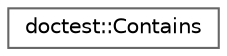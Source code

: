 digraph "Graphical Class Hierarchy"
{
 // LATEX_PDF_SIZE
  bgcolor="transparent";
  edge [fontname=Helvetica,fontsize=10,labelfontname=Helvetica,labelfontsize=10];
  node [fontname=Helvetica,fontsize=10,shape=box,height=0.2,width=0.4];
  rankdir="LR";
  Node0 [id="Node000000",label="doctest::Contains",height=0.2,width=0.4,color="grey40", fillcolor="white", style="filled",URL="$classdoctest_1_1Contains.html",tooltip=" "];
}
